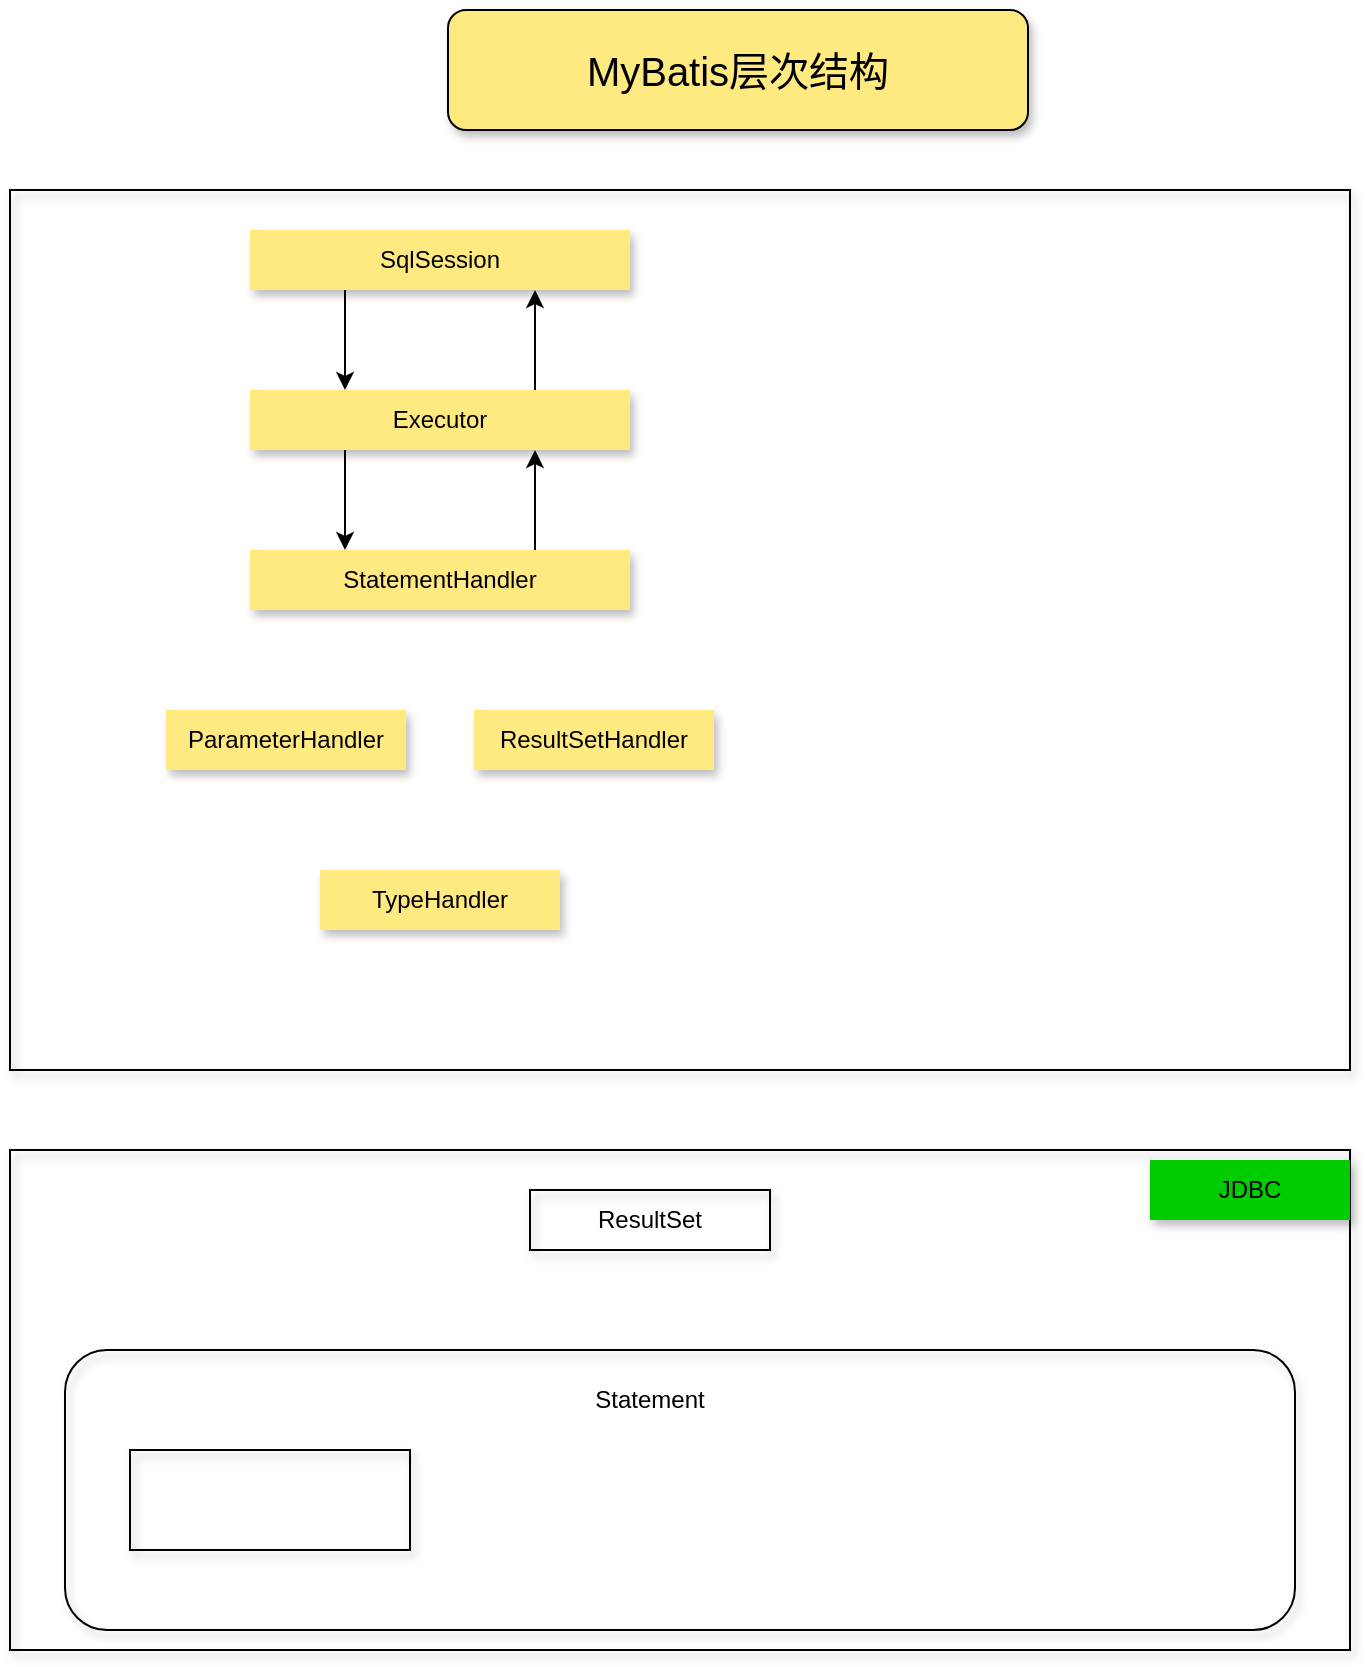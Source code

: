 <mxfile version="14.1.1" type="github">
  <diagram id="C5RBs43oDa-KdzZeNtuy" name="Page-1">
    <mxGraphModel dx="782" dy="400" grid="1" gridSize="10" guides="1" tooltips="1" connect="1" arrows="1" fold="1" page="1" pageScale="1" pageWidth="827" pageHeight="1169" math="0" shadow="0">
      <root>
        <mxCell id="WIyWlLk6GJQsqaUBKTNV-0" />
        <mxCell id="WIyWlLk6GJQsqaUBKTNV-1" parent="WIyWlLk6GJQsqaUBKTNV-0" />
        <mxCell id="KU1Z1lDWrttpG1oiQd2y-13" value="" style="rounded=0;whiteSpace=wrap;html=1;shadow=1;fillColor=none;direction=west;" vertex="1" parent="WIyWlLk6GJQsqaUBKTNV-1">
          <mxGeometry x="50" y="100" width="670" height="440" as="geometry" />
        </mxCell>
        <mxCell id="KU1Z1lDWrttpG1oiQd2y-14" style="edgeStyle=orthogonalEdgeStyle;rounded=0;orthogonalLoop=1;jettySize=auto;html=1;exitX=0.25;exitY=1;exitDx=0;exitDy=0;entryX=0.25;entryY=0;entryDx=0;entryDy=0;" edge="1" parent="WIyWlLk6GJQsqaUBKTNV-1" source="KU1Z1lDWrttpG1oiQd2y-1" target="KU1Z1lDWrttpG1oiQd2y-2">
          <mxGeometry relative="1" as="geometry" />
        </mxCell>
        <mxCell id="KU1Z1lDWrttpG1oiQd2y-1" value="SqlSession" style="text;html=1;strokeColor=none;align=center;verticalAlign=middle;whiteSpace=wrap;rounded=0;shadow=1;fillColor=#FFEA82;" vertex="1" parent="WIyWlLk6GJQsqaUBKTNV-1">
          <mxGeometry x="170" y="120" width="190" height="30" as="geometry" />
        </mxCell>
        <mxCell id="KU1Z1lDWrttpG1oiQd2y-15" style="edgeStyle=orthogonalEdgeStyle;rounded=0;orthogonalLoop=1;jettySize=auto;html=1;exitX=0.75;exitY=0;exitDx=0;exitDy=0;entryX=0.75;entryY=1;entryDx=0;entryDy=0;" edge="1" parent="WIyWlLk6GJQsqaUBKTNV-1" source="KU1Z1lDWrttpG1oiQd2y-2" target="KU1Z1lDWrttpG1oiQd2y-1">
          <mxGeometry relative="1" as="geometry" />
        </mxCell>
        <mxCell id="KU1Z1lDWrttpG1oiQd2y-16" style="edgeStyle=orthogonalEdgeStyle;rounded=0;orthogonalLoop=1;jettySize=auto;html=1;exitX=0.25;exitY=1;exitDx=0;exitDy=0;entryX=0.25;entryY=0;entryDx=0;entryDy=0;" edge="1" parent="WIyWlLk6GJQsqaUBKTNV-1" source="KU1Z1lDWrttpG1oiQd2y-2" target="KU1Z1lDWrttpG1oiQd2y-9">
          <mxGeometry relative="1" as="geometry" />
        </mxCell>
        <mxCell id="KU1Z1lDWrttpG1oiQd2y-2" value="Executor" style="text;html=1;strokeColor=none;align=center;verticalAlign=middle;whiteSpace=wrap;rounded=0;shadow=1;fillColor=#FFEA82;" vertex="1" parent="WIyWlLk6GJQsqaUBKTNV-1">
          <mxGeometry x="170" y="200" width="190" height="30" as="geometry" />
        </mxCell>
        <mxCell id="KU1Z1lDWrttpG1oiQd2y-3" value="&lt;font style=&quot;font-size: 20px&quot;&gt;MyBatis层次结构&lt;/font&gt;" style="rounded=1;whiteSpace=wrap;html=1;shadow=1;fillColor=#FFEA82;" vertex="1" parent="WIyWlLk6GJQsqaUBKTNV-1">
          <mxGeometry x="269" y="10" width="290" height="60" as="geometry" />
        </mxCell>
        <mxCell id="KU1Z1lDWrttpG1oiQd2y-4" style="edgeStyle=orthogonalEdgeStyle;rounded=0;orthogonalLoop=1;jettySize=auto;html=1;exitX=0.5;exitY=1;exitDx=0;exitDy=0;" edge="1" parent="WIyWlLk6GJQsqaUBKTNV-1" source="KU1Z1lDWrttpG1oiQd2y-3" target="KU1Z1lDWrttpG1oiQd2y-3">
          <mxGeometry relative="1" as="geometry" />
        </mxCell>
        <mxCell id="KU1Z1lDWrttpG1oiQd2y-17" style="edgeStyle=orthogonalEdgeStyle;rounded=0;orthogonalLoop=1;jettySize=auto;html=1;exitX=0.75;exitY=0;exitDx=0;exitDy=0;entryX=0.75;entryY=1;entryDx=0;entryDy=0;" edge="1" parent="WIyWlLk6GJQsqaUBKTNV-1" source="KU1Z1lDWrttpG1oiQd2y-9" target="KU1Z1lDWrttpG1oiQd2y-2">
          <mxGeometry relative="1" as="geometry" />
        </mxCell>
        <mxCell id="KU1Z1lDWrttpG1oiQd2y-9" value="StatementHandler" style="text;html=1;strokeColor=none;align=center;verticalAlign=middle;whiteSpace=wrap;rounded=0;shadow=1;fillColor=#FFEA82;" vertex="1" parent="WIyWlLk6GJQsqaUBKTNV-1">
          <mxGeometry x="170" y="280" width="190" height="30" as="geometry" />
        </mxCell>
        <mxCell id="KU1Z1lDWrttpG1oiQd2y-10" value="ParameterHandler" style="text;html=1;strokeColor=none;align=center;verticalAlign=middle;whiteSpace=wrap;rounded=0;shadow=1;fillColor=#FFEA82;" vertex="1" parent="WIyWlLk6GJQsqaUBKTNV-1">
          <mxGeometry x="128" y="360" width="120" height="30" as="geometry" />
        </mxCell>
        <mxCell id="KU1Z1lDWrttpG1oiQd2y-11" value="ResultSetHandler" style="text;html=1;strokeColor=none;align=center;verticalAlign=middle;whiteSpace=wrap;rounded=0;shadow=1;fillColor=#FFEA82;" vertex="1" parent="WIyWlLk6GJQsqaUBKTNV-1">
          <mxGeometry x="282" y="360" width="120" height="30" as="geometry" />
        </mxCell>
        <mxCell id="KU1Z1lDWrttpG1oiQd2y-12" value="TypeHandler" style="text;html=1;strokeColor=none;align=center;verticalAlign=middle;whiteSpace=wrap;rounded=0;shadow=1;fillColor=#FFEA82;" vertex="1" parent="WIyWlLk6GJQsqaUBKTNV-1">
          <mxGeometry x="205" y="440" width="120" height="30" as="geometry" />
        </mxCell>
        <mxCell id="KU1Z1lDWrttpG1oiQd2y-18" value="" style="rounded=0;whiteSpace=wrap;html=1;shadow=1;fillColor=none;" vertex="1" parent="WIyWlLk6GJQsqaUBKTNV-1">
          <mxGeometry x="50" y="580" width="670" height="250" as="geometry" />
        </mxCell>
        <mxCell id="KU1Z1lDWrttpG1oiQd2y-19" value="JDBC" style="text;html=1;strokeColor=none;align=center;verticalAlign=middle;whiteSpace=wrap;rounded=0;shadow=1;fillColor=#00CC00;" vertex="1" parent="WIyWlLk6GJQsqaUBKTNV-1">
          <mxGeometry x="620" y="585" width="100" height="30" as="geometry" />
        </mxCell>
        <mxCell id="KU1Z1lDWrttpG1oiQd2y-20" value="" style="rounded=1;whiteSpace=wrap;html=1;shadow=1;fillColor=none;" vertex="1" parent="WIyWlLk6GJQsqaUBKTNV-1">
          <mxGeometry x="77.5" y="680" width="615" height="140" as="geometry" />
        </mxCell>
        <mxCell id="KU1Z1lDWrttpG1oiQd2y-21" value="" style="rounded=0;whiteSpace=wrap;html=1;shadow=1;fillColor=none;" vertex="1" parent="WIyWlLk6GJQsqaUBKTNV-1">
          <mxGeometry x="110" y="730" width="140" height="50" as="geometry" />
        </mxCell>
        <mxCell id="KU1Z1lDWrttpG1oiQd2y-22" value="Statement" style="text;html=1;strokeColor=none;fillColor=none;align=center;verticalAlign=middle;whiteSpace=wrap;rounded=0;shadow=1;" vertex="1" parent="WIyWlLk6GJQsqaUBKTNV-1">
          <mxGeometry x="280" y="695" width="180" height="20" as="geometry" />
        </mxCell>
        <mxCell id="KU1Z1lDWrttpG1oiQd2y-23" value="ResultSet" style="rounded=0;whiteSpace=wrap;html=1;shadow=1;fillColor=none;" vertex="1" parent="WIyWlLk6GJQsqaUBKTNV-1">
          <mxGeometry x="310" y="600" width="120" height="30" as="geometry" />
        </mxCell>
      </root>
    </mxGraphModel>
  </diagram>
</mxfile>
